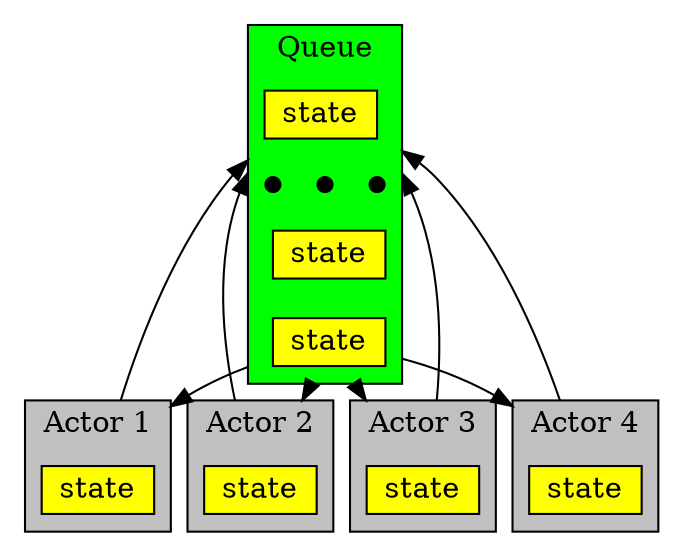 digraph G {
    node[shape=record];
    compound=true;
    subgraph cluster_queue {
        label = "Queue";
        style = filled;
        fillcolor = "green";
        graph [
               ranksep="0.01 equally",
               ];
        q4[label="state",style="filled",fillcolor="yellow",height=0.1];
        {rank=same;
            q3a[shape=point,height=0.1,width=0.1];
            q3b[shape=point,height=0.1,width=0.1];
            q3c[shape=point,height=0.1,width=0.1];
        }
        q2[label="state",style="filled",fillcolor="yellow",height=0.1];
        q1[label="state",style="filled",fillcolor="yellow",height=0.1];
        q4 -> q3a -> q3b -> q3c -> q2 -> q1 [style=invis];
    }
    subgraph cluster_actor_1 {
        label = "Actor 1";
        style = filled;
        fillcolor = "gray";
        s1[label="state",style="filled",fillcolor="yellow",height=0.1];
    }
    subgraph cluster_actor_2 {
        label = "Actor 2";
        style = filled;
        fillcolor = "gray";
        s2[label="state",style="filled",fillcolor="yellow",height=0.1];
    }
    subgraph cluster_actor_3 {
        label = "Actor 3";
        style = filled;
        fillcolor = "gray";
        s3[label="state",style="filled",fillcolor="yellow",height=0.1];
    }
    subgraph cluster_actor_4 {
        label = "Actor 4";
        style = filled;
        fillcolor = "gray";
        s4[label="state",style="filled",fillcolor="yellow",height=0.1];
    }
    q1 -> s1 [lhead=cluster_actor_1,ltail=cluster_queue];
    q1 -> s2 [lhead=cluster_actor_2,ltail=cluster_queue];
    q1 -> s3 [lhead=cluster_actor_3,ltail=cluster_queue];
    q1 -> s4 [lhead=cluster_actor_4,ltail=cluster_queue];
    s1 -> q4 [lhead=cluster_queue,ltail=cluster_actor_1];
    s2 -> q4 [lhead=cluster_queue,ltail=cluster_actor_2];
    s3 -> q4 [lhead=cluster_queue,ltail=cluster_actor_3];
    s4 -> q4 [lhead=cluster_queue,ltail=cluster_actor_4];
}
